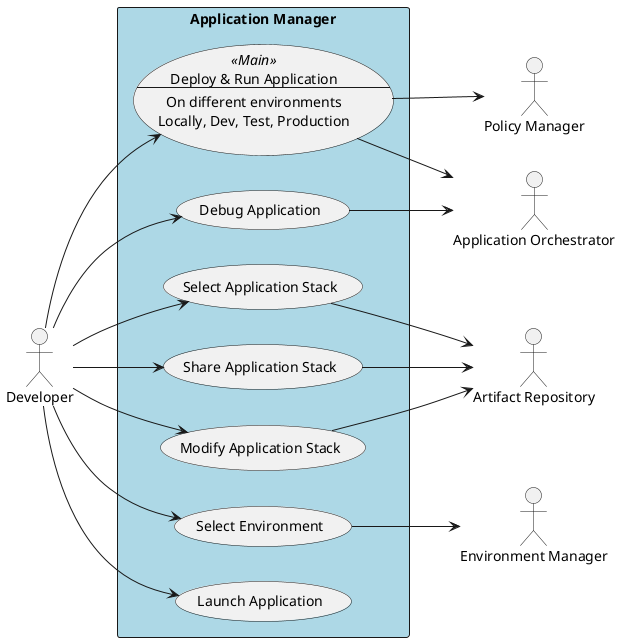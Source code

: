 @startuml

left to right direction

actor :Developer:

actor :Policy Manager:
actor :Environment Manager:
actor :Application Orchestrator:
actor :Artifact Repository:

rectangle "Application Manager" #lightblue {
    UseCase DRA <<Main>> as "Deploy & Run Application
    ---
    On different environments
    Locally, Dev, Test, Production
    "

    UseCase SAS as "Select Application Stack"
    UseCase SE  as "Select Environment"
    UseCase DA as "Debug Application"
    UseCase MAS as "Modify Application Stack"
    UseCase SAS2 as "Share Application Stack"
    UseCase LA  as "Launch Application"

    Developer --> DRA
    Developer --> LA
    Developer --> SAS
    Developer --> DA
    Developer --> MAS
    Developer --> SAS2
    Developer --> SE
    SE --> (Environment Manager)
    SAS2 --> (Artifact Repository)
    SAS --> (Artifact Repository)
    MAS --> (Artifact Repository)
    DRA --> (Application Orchestrator)
    DA --> (Application Orchestrator)
    DRA --> (Policy Manager)
}

@enduml

